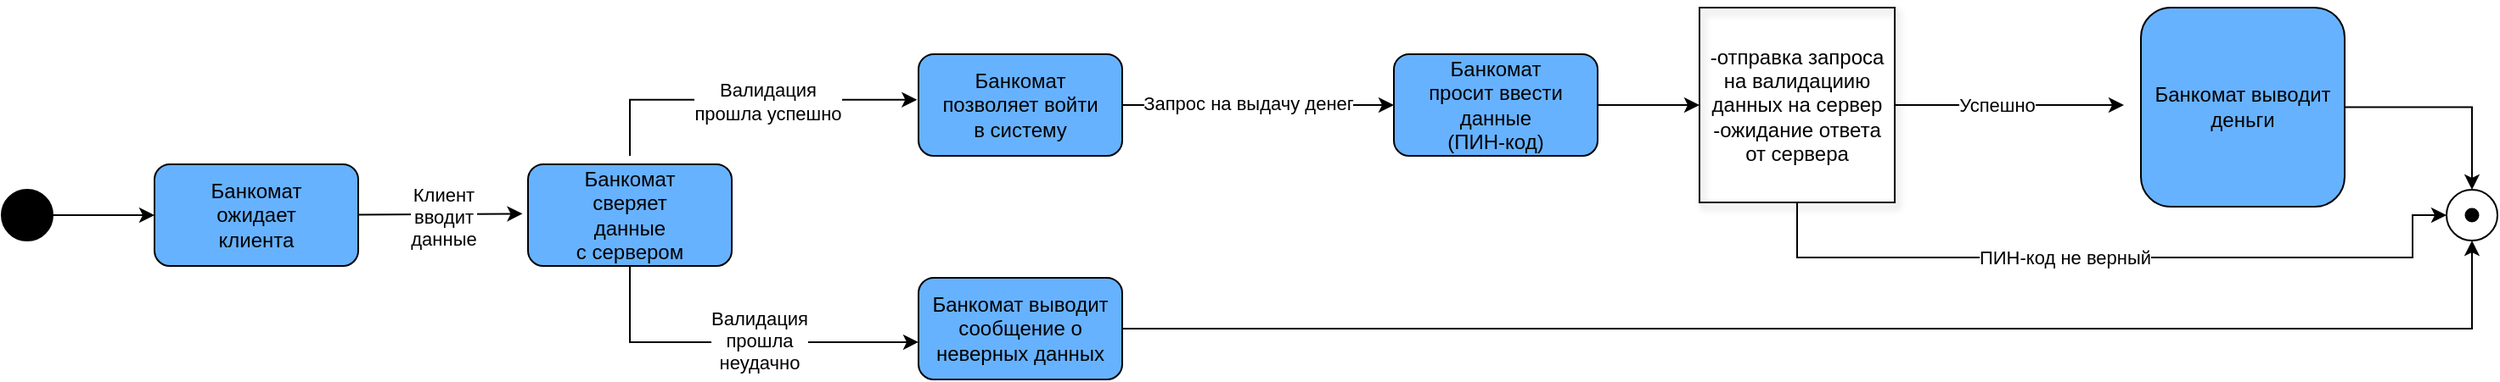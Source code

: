 <mxfile version="15.8.6" type="device"><diagram id="tj-B0T5MRBtrkn12KZEF" name="Page-1"><mxGraphModel dx="1422" dy="705" grid="1" gridSize="10" guides="1" tooltips="1" connect="1" arrows="1" fold="1" page="1" pageScale="1" pageWidth="50000" pageHeight="583" math="0" shadow="0"><root><mxCell id="0"/><mxCell id="1" parent="0"/><mxCell id="ApD9HvWzdxkVNoYZTkww-1" value="" style="ellipse;whiteSpace=wrap;html=1;aspect=fixed;fillColor=#000000;" vertex="1" parent="1"><mxGeometry x="20" y="180" width="30" height="30" as="geometry"/></mxCell><mxCell id="ApD9HvWzdxkVNoYZTkww-2" value="" style="endArrow=classic;html=1;rounded=0;exitX=1;exitY=0.5;exitDx=0;exitDy=0;entryX=0;entryY=0.5;entryDx=0;entryDy=0;" edge="1" parent="1" source="ApD9HvWzdxkVNoYZTkww-1" target="ApD9HvWzdxkVNoYZTkww-4"><mxGeometry width="50" height="50" relative="1" as="geometry"><mxPoint x="60" y="194.71" as="sourcePoint"/><mxPoint x="110" y="195" as="targetPoint"/></mxGeometry></mxCell><mxCell id="ApD9HvWzdxkVNoYZTkww-4" value="Банкомат&lt;br&gt;ожидает&lt;br&gt;клиента" style="rounded=1;whiteSpace=wrap;html=1;fillColor=#66B2FF;" vertex="1" parent="1"><mxGeometry x="110" y="165" width="120" height="60" as="geometry"/></mxCell><mxCell id="ApD9HvWzdxkVNoYZTkww-5" value="" style="endArrow=classic;html=1;rounded=0;exitX=1;exitY=0.5;exitDx=0;exitDy=0;entryX=-0.027;entryY=0.486;entryDx=0;entryDy=0;entryPerimeter=0;" edge="1" parent="1" target="ApD9HvWzdxkVNoYZTkww-6"><mxGeometry width="50" height="50" relative="1" as="geometry"><mxPoint x="230" y="194.71" as="sourcePoint"/><mxPoint x="290" y="194.71" as="targetPoint"/></mxGeometry></mxCell><mxCell id="ApD9HvWzdxkVNoYZTkww-7" value="Клиент&lt;br&gt;вводит&lt;br&gt;данные" style="edgeLabel;html=1;align=center;verticalAlign=middle;resizable=0;points=[];" vertex="1" connectable="0" parent="ApD9HvWzdxkVNoYZTkww-5"><mxGeometry x="-0.235" y="1" relative="1" as="geometry"><mxPoint x="13" y="2" as="offset"/></mxGeometry></mxCell><mxCell id="ApD9HvWzdxkVNoYZTkww-8" style="edgeStyle=orthogonalEdgeStyle;rounded=0;orthogonalLoop=1;jettySize=auto;html=1;entryX=-0.007;entryY=0.448;entryDx=0;entryDy=0;entryPerimeter=0;" edge="1" parent="1" target="ApD9HvWzdxkVNoYZTkww-9"><mxGeometry relative="1" as="geometry"><mxPoint x="390" y="90" as="targetPoint"/><mxPoint x="390" y="160" as="sourcePoint"/><Array as="points"><mxPoint x="390" y="127"/></Array></mxGeometry></mxCell><mxCell id="ApD9HvWzdxkVNoYZTkww-10" value="Валидация&lt;br&gt;прошла успешно" style="edgeLabel;html=1;align=center;verticalAlign=middle;resizable=0;points=[];" vertex="1" connectable="0" parent="ApD9HvWzdxkVNoYZTkww-8"><mxGeometry x="0.126" y="-1" relative="1" as="geometry"><mxPoint as="offset"/></mxGeometry></mxCell><mxCell id="ApD9HvWzdxkVNoYZTkww-11" style="edgeStyle=orthogonalEdgeStyle;rounded=0;orthogonalLoop=1;jettySize=auto;html=1;entryX=0;entryY=0.633;entryDx=0;entryDy=0;entryPerimeter=0;exitX=0.5;exitY=1;exitDx=0;exitDy=0;" edge="1" parent="1" source="ApD9HvWzdxkVNoYZTkww-6" target="ApD9HvWzdxkVNoYZTkww-12"><mxGeometry relative="1" as="geometry"><mxPoint x="390" y="280" as="targetPoint"/></mxGeometry></mxCell><mxCell id="ApD9HvWzdxkVNoYZTkww-13" value="Валидация&lt;br&gt;прошла&lt;br&gt;неудачно" style="edgeLabel;html=1;align=center;verticalAlign=middle;resizable=0;points=[];" vertex="1" connectable="0" parent="ApD9HvWzdxkVNoYZTkww-11"><mxGeometry x="0.12" y="1" relative="1" as="geometry"><mxPoint as="offset"/></mxGeometry></mxCell><mxCell id="ApD9HvWzdxkVNoYZTkww-6" value="Банкомат&lt;br&gt;сверяет&lt;br&gt;данные&lt;br&gt;с сервером" style="rounded=1;whiteSpace=wrap;html=1;fillColor=#66B2FF;" vertex="1" parent="1"><mxGeometry x="330" y="165" width="120" height="60" as="geometry"/></mxCell><mxCell id="ApD9HvWzdxkVNoYZTkww-21" style="edgeStyle=orthogonalEdgeStyle;rounded=0;orthogonalLoop=1;jettySize=auto;html=1;entryX=0;entryY=0.5;entryDx=0;entryDy=0;" edge="1" parent="1" source="ApD9HvWzdxkVNoYZTkww-9" target="ApD9HvWzdxkVNoYZTkww-24"><mxGeometry relative="1" as="geometry"><mxPoint x="850" y="130" as="targetPoint"/></mxGeometry></mxCell><mxCell id="ApD9HvWzdxkVNoYZTkww-23" value="Запрос на выдачу денег" style="edgeLabel;html=1;align=center;verticalAlign=middle;resizable=0;points=[];" vertex="1" connectable="0" parent="ApD9HvWzdxkVNoYZTkww-21"><mxGeometry x="-0.084" y="1" relative="1" as="geometry"><mxPoint as="offset"/></mxGeometry></mxCell><mxCell id="ApD9HvWzdxkVNoYZTkww-9" value="Банкомат&lt;br&gt;позволяет войти&lt;br&gt;в систему" style="rounded=1;whiteSpace=wrap;html=1;fillColor=#66B2FF;" vertex="1" parent="1"><mxGeometry x="560" y="100" width="120" height="60" as="geometry"/></mxCell><mxCell id="ApD9HvWzdxkVNoYZTkww-12" value="Банкомат выводит&lt;br&gt;сообщение о&lt;br&gt;неверных данных" style="rounded=1;whiteSpace=wrap;html=1;fillColor=#66B2FF;" vertex="1" parent="1"><mxGeometry x="560" y="232" width="120" height="60" as="geometry"/></mxCell><mxCell id="ApD9HvWzdxkVNoYZTkww-16" value="" style="ellipse;whiteSpace=wrap;html=1;aspect=fixed;fillColor=#FFFFFF;" vertex="1" parent="1"><mxGeometry x="1460" y="180" width="30" height="30" as="geometry"/></mxCell><mxCell id="ApD9HvWzdxkVNoYZTkww-17" value="" style="ellipse;whiteSpace=wrap;html=1;aspect=fixed;fillColor=#000000;" vertex="1" parent="1"><mxGeometry x="1471.25" y="191.25" width="7.5" height="7.5" as="geometry"/></mxCell><mxCell id="ApD9HvWzdxkVNoYZTkww-18" value="" style="endArrow=classic;html=1;rounded=0;exitX=1;exitY=0.5;exitDx=0;exitDy=0;entryX=0.5;entryY=1;entryDx=0;entryDy=0;" edge="1" parent="1" source="ApD9HvWzdxkVNoYZTkww-12" target="ApD9HvWzdxkVNoYZTkww-16"><mxGeometry width="50" height="50" relative="1" as="geometry"><mxPoint x="730" y="300" as="sourcePoint"/><mxPoint x="1100" y="280" as="targetPoint"/><Array as="points"><mxPoint x="1475" y="262"/></Array></mxGeometry></mxCell><mxCell id="ApD9HvWzdxkVNoYZTkww-30" value="" style="edgeStyle=orthogonalEdgeStyle;rounded=0;orthogonalLoop=1;jettySize=auto;html=1;" edge="1" parent="1" source="ApD9HvWzdxkVNoYZTkww-24" target="ApD9HvWzdxkVNoYZTkww-28"><mxGeometry relative="1" as="geometry"/></mxCell><mxCell id="ApD9HvWzdxkVNoYZTkww-24" value="Банкомат&lt;br&gt;просит ввести&lt;br&gt;данные&lt;br&gt;(ПИН-код)" style="rounded=1;whiteSpace=wrap;html=1;fillColor=#66B2FF;" vertex="1" parent="1"><mxGeometry x="840" y="100" width="120" height="60" as="geometry"/></mxCell><mxCell id="ApD9HvWzdxkVNoYZTkww-34" style="edgeStyle=orthogonalEdgeStyle;rounded=0;orthogonalLoop=1;jettySize=auto;html=1;" edge="1" parent="1" source="ApD9HvWzdxkVNoYZTkww-28"><mxGeometry relative="1" as="geometry"><mxPoint x="1270" y="130" as="targetPoint"/></mxGeometry></mxCell><mxCell id="ApD9HvWzdxkVNoYZTkww-35" value="Успешно" style="edgeLabel;html=1;align=center;verticalAlign=middle;resizable=0;points=[];" vertex="1" connectable="0" parent="ApD9HvWzdxkVNoYZTkww-34"><mxGeometry x="-0.115" relative="1" as="geometry"><mxPoint as="offset"/></mxGeometry></mxCell><mxCell id="ApD9HvWzdxkVNoYZTkww-39" style="edgeStyle=orthogonalEdgeStyle;rounded=0;orthogonalLoop=1;jettySize=auto;html=1;entryX=0;entryY=0.5;entryDx=0;entryDy=0;" edge="1" parent="1" source="ApD9HvWzdxkVNoYZTkww-28" target="ApD9HvWzdxkVNoYZTkww-16"><mxGeometry relative="1" as="geometry"><Array as="points"><mxPoint x="1078" y="220"/><mxPoint x="1440" y="220"/><mxPoint x="1440" y="195"/></Array></mxGeometry></mxCell><mxCell id="ApD9HvWzdxkVNoYZTkww-41" value="ПИН-код не верный" style="edgeLabel;html=1;align=center;verticalAlign=middle;resizable=0;points=[];" vertex="1" connectable="0" parent="ApD9HvWzdxkVNoYZTkww-39"><mxGeometry x="-0.139" relative="1" as="geometry"><mxPoint as="offset"/></mxGeometry></mxCell><mxCell id="ApD9HvWzdxkVNoYZTkww-28" value="-отправка запроса на валидациию данных на сервер&lt;br&gt;-ожидание ответа от сервера" style="whiteSpace=wrap;html=1;aspect=fixed;fillColor=none;shadow=1;" vertex="1" parent="1"><mxGeometry x="1020" y="72.5" width="115" height="115" as="geometry"/></mxCell><mxCell id="ApD9HvWzdxkVNoYZTkww-38" style="edgeStyle=orthogonalEdgeStyle;rounded=0;orthogonalLoop=1;jettySize=auto;html=1;entryX=0.5;entryY=0;entryDx=0;entryDy=0;" edge="1" parent="1" source="ApD9HvWzdxkVNoYZTkww-37" target="ApD9HvWzdxkVNoYZTkww-16"><mxGeometry relative="1" as="geometry"><mxPoint x="1480" y="131.25" as="targetPoint"/></mxGeometry></mxCell><mxCell id="ApD9HvWzdxkVNoYZTkww-37" value="Банкомат выводит деньги" style="rounded=1;whiteSpace=wrap;html=1;fillColor=#66B2FF;" vertex="1" parent="1"><mxGeometry x="1280" y="72.5" width="120" height="117.5" as="geometry"/></mxCell></root></mxGraphModel></diagram></mxfile>